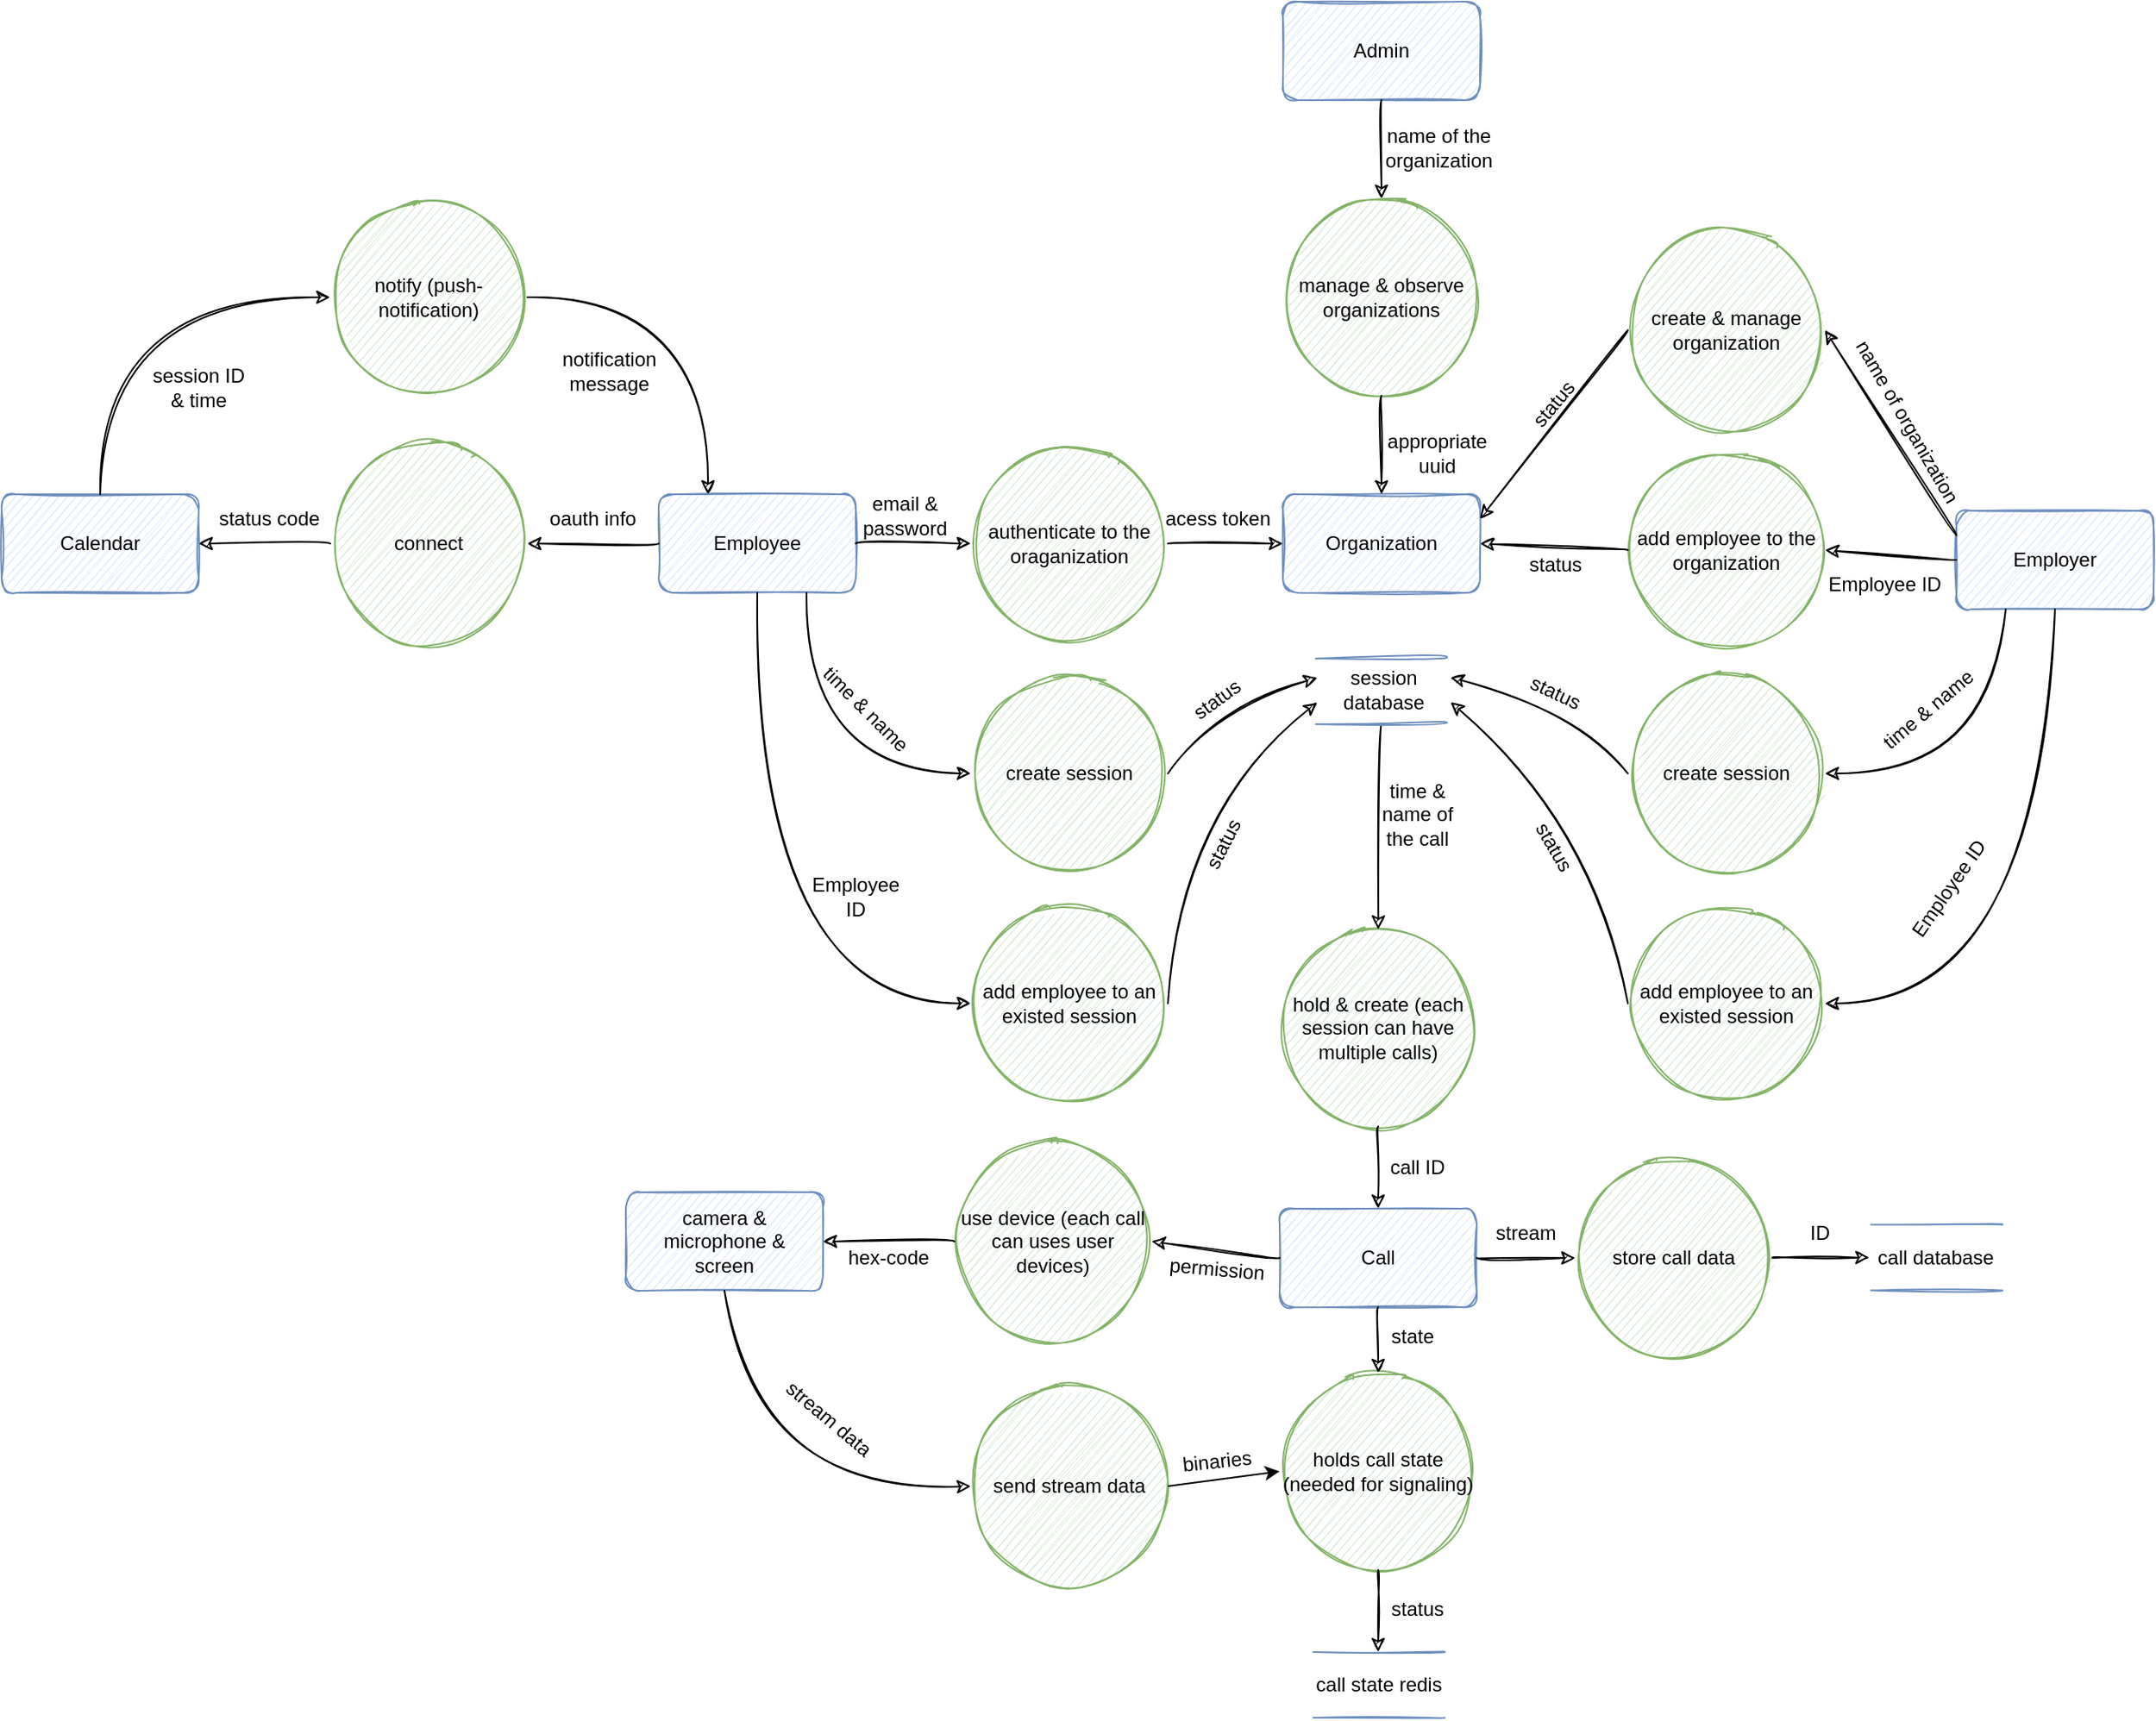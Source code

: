 <mxfile version="18.1.3" type="device"><diagram id="YySows1aSzzeRT33lZb8" name="Page-1"><mxGraphModel dx="2254" dy="1518" grid="1" gridSize="10" guides="1" tooltips="1" connect="1" arrows="1" fold="1" page="1" pageScale="1" pageWidth="850" pageHeight="1100" math="0" shadow="0"><root><mxCell id="0"/><mxCell id="1" parent="0"/><mxCell id="kUDlVowtm5K8os70cwyw-1" value="Admin" style="rounded=1;whiteSpace=wrap;html=1;sketch=1;fillColor=#dae8fc;strokeColor=#6c8ebf;" parent="1" vertex="1"><mxGeometry x="390" y="120" width="120" height="60" as="geometry"/></mxCell><mxCell id="kUDlVowtm5K8os70cwyw-2" value="Employee" style="rounded=1;whiteSpace=wrap;html=1;sketch=1;fillColor=#dae8fc;strokeColor=#6c8ebf;" parent="1" vertex="1"><mxGeometry x="10" y="420" width="120" height="60" as="geometry"/></mxCell><mxCell id="kUDlVowtm5K8os70cwyw-3" value="Employer" style="rounded=1;whiteSpace=wrap;html=1;sketch=1;fillColor=#dae8fc;strokeColor=#6c8ebf;" parent="1" vertex="1"><mxGeometry x="800" y="430" width="120" height="60" as="geometry"/></mxCell><mxCell id="kUDlVowtm5K8os70cwyw-4" value="Organization" style="rounded=1;whiteSpace=wrap;html=1;sketch=1;fillColor=#dae8fc;strokeColor=#6c8ebf;" parent="1" vertex="1"><mxGeometry x="390" y="420" width="120" height="60" as="geometry"/></mxCell><mxCell id="kUDlVowtm5K8os70cwyw-5" value="Calendar" style="rounded=1;whiteSpace=wrap;html=1;sketch=1;fillColor=#dae8fc;strokeColor=#6c8ebf;" parent="1" vertex="1"><mxGeometry x="-390" y="420" width="120" height="60" as="geometry"/></mxCell><mxCell id="kUDlVowtm5K8os70cwyw-6" value="manage &amp;amp; observe organizations" style="ellipse;whiteSpace=wrap;html=1;aspect=fixed;rounded=1;sketch=1;fillColor=#d5e8d4;strokeColor=#82b366;" parent="1" vertex="1"><mxGeometry x="390" y="240" width="120" height="120" as="geometry"/></mxCell><mxCell id="kUDlVowtm5K8os70cwyw-9" value="create &amp;amp; manage organization" style="ellipse;whiteSpace=wrap;html=1;aspect=fixed;rounded=1;sketch=1;fillColor=#d5e8d4;strokeColor=#82b366;" parent="1" vertex="1"><mxGeometry x="600" y="260" width="120" height="120" as="geometry"/></mxCell><mxCell id="kUDlVowtm5K8os70cwyw-10" value="name of the organization" style="text;html=1;strokeColor=none;fillColor=none;align=center;verticalAlign=middle;whiteSpace=wrap;rounded=0;sketch=1;" parent="1" vertex="1"><mxGeometry x="455" y="194" width="60" height="30" as="geometry"/></mxCell><mxCell id="kUDlVowtm5K8os70cwyw-11" value="name of organization" style="text;html=1;strokeColor=none;fillColor=none;align=center;verticalAlign=middle;whiteSpace=wrap;rounded=0;sketch=1;rotation=60;" parent="1" vertex="1"><mxGeometry x="710" y="361" width="120" height="30" as="geometry"/></mxCell><mxCell id="kUDlVowtm5K8os70cwyw-14" value="appropriate uuid" style="text;html=1;strokeColor=none;fillColor=none;align=center;verticalAlign=middle;whiteSpace=wrap;rounded=0;sketch=1;" parent="1" vertex="1"><mxGeometry x="454" y="380" width="60" height="30" as="geometry"/></mxCell><mxCell id="kUDlVowtm5K8os70cwyw-15" value="status" style="text;html=1;strokeColor=none;fillColor=none;align=center;verticalAlign=middle;whiteSpace=wrap;rounded=0;sketch=1;rotation=-50;" parent="1" vertex="1"><mxGeometry x="525" y="350" width="60" height="30" as="geometry"/></mxCell><mxCell id="kUDlVowtm5K8os70cwyw-16" value="" style="endArrow=classic;html=1;rounded=1;sketch=1;curved=1;entryX=1;entryY=0.5;entryDx=0;entryDy=0;exitX=0;exitY=0.25;exitDx=0;exitDy=0;" parent="1" source="kUDlVowtm5K8os70cwyw-3" target="kUDlVowtm5K8os70cwyw-9" edge="1"><mxGeometry width="50" height="50" relative="1" as="geometry"><mxPoint x="270" y="470" as="sourcePoint"/><mxPoint x="320" y="420" as="targetPoint"/></mxGeometry></mxCell><mxCell id="kUDlVowtm5K8os70cwyw-17" value="" style="endArrow=classic;html=1;rounded=1;sketch=1;curved=1;entryX=1;entryY=0.25;entryDx=0;entryDy=0;exitX=0;exitY=0.5;exitDx=0;exitDy=0;" parent="1" source="kUDlVowtm5K8os70cwyw-9" target="kUDlVowtm5K8os70cwyw-4" edge="1"><mxGeometry width="50" height="50" relative="1" as="geometry"><mxPoint x="280" y="480" as="sourcePoint"/><mxPoint x="330" y="430" as="targetPoint"/><Array as="points"/></mxGeometry></mxCell><mxCell id="kUDlVowtm5K8os70cwyw-18" value="" style="endArrow=classic;html=1;rounded=1;sketch=1;curved=1;entryX=0.5;entryY=0;entryDx=0;entryDy=0;exitX=0.5;exitY=1;exitDx=0;exitDy=0;" parent="1" source="kUDlVowtm5K8os70cwyw-1" target="kUDlVowtm5K8os70cwyw-6" edge="1"><mxGeometry width="50" height="50" relative="1" as="geometry"><mxPoint x="280" y="480" as="sourcePoint"/><mxPoint x="330" y="430" as="targetPoint"/></mxGeometry></mxCell><mxCell id="kUDlVowtm5K8os70cwyw-19" value="" style="endArrow=classic;html=1;rounded=1;sketch=1;curved=1;entryX=0.5;entryY=0;entryDx=0;entryDy=0;exitX=0.5;exitY=1;exitDx=0;exitDy=0;" parent="1" source="kUDlVowtm5K8os70cwyw-6" target="kUDlVowtm5K8os70cwyw-4" edge="1"><mxGeometry width="50" height="50" relative="1" as="geometry"><mxPoint x="290" y="490" as="sourcePoint"/><mxPoint x="340" y="440" as="targetPoint"/></mxGeometry></mxCell><mxCell id="kUDlVowtm5K8os70cwyw-26" value="Call" style="rounded=1;whiteSpace=wrap;html=1;sketch=1;fillColor=#dae8fc;strokeColor=#6c8ebf;" parent="1" vertex="1"><mxGeometry x="388" y="855" width="120" height="60" as="geometry"/></mxCell><mxCell id="kUDlVowtm5K8os70cwyw-28" value="create session" style="ellipse;whiteSpace=wrap;html=1;aspect=fixed;rounded=1;sketch=1;fillColor=#d5e8d4;strokeColor=#82b366;" parent="1" vertex="1"><mxGeometry x="200" y="530" width="120" height="120" as="geometry"/></mxCell><mxCell id="kUDlVowtm5K8os70cwyw-29" value="add employee to an existed session" style="ellipse;whiteSpace=wrap;html=1;aspect=fixed;rounded=1;sketch=1;fillColor=#d5e8d4;strokeColor=#82b366;" parent="1" vertex="1"><mxGeometry x="200" y="670" width="120" height="120" as="geometry"/></mxCell><mxCell id="kUDlVowtm5K8os70cwyw-30" value="" style="endArrow=classic;html=1;rounded=1;sketch=1;curved=1;exitX=0.75;exitY=1;exitDx=0;exitDy=0;entryX=0;entryY=0.5;entryDx=0;entryDy=0;" parent="1" source="kUDlVowtm5K8os70cwyw-2" target="kUDlVowtm5K8os70cwyw-28" edge="1"><mxGeometry width="50" height="50" relative="1" as="geometry"><mxPoint x="470" y="750" as="sourcePoint"/><mxPoint x="520" y="700" as="targetPoint"/><Array as="points"><mxPoint x="100" y="590"/></Array></mxGeometry></mxCell><mxCell id="kUDlVowtm5K8os70cwyw-31" value="" style="endArrow=classic;html=1;rounded=1;sketch=1;curved=1;exitX=1;exitY=0.5;exitDx=0;exitDy=0;entryX=0;entryY=0.25;entryDx=0;entryDy=0;" parent="1" source="kUDlVowtm5K8os70cwyw-28" target="kUDlVowtm5K8os70cwyw-71" edge="1"><mxGeometry width="50" height="50" relative="1" as="geometry"><mxPoint x="389" y="520" as="sourcePoint"/><mxPoint x="400" y="530" as="targetPoint"/><Array as="points"><mxPoint x="350" y="550"/></Array></mxGeometry></mxCell><mxCell id="kUDlVowtm5K8os70cwyw-32" value="time &amp;amp; name" style="text;html=1;strokeColor=none;fillColor=none;align=center;verticalAlign=middle;whiteSpace=wrap;rounded=0;sketch=1;rotation=45;" parent="1" vertex="1"><mxGeometry x="101" y="536" width="70" height="30" as="geometry"/></mxCell><mxCell id="kUDlVowtm5K8os70cwyw-33" value="status" style="text;html=1;strokeColor=none;fillColor=none;align=center;verticalAlign=middle;whiteSpace=wrap;rounded=0;sketch=1;rotation=-36;" parent="1" vertex="1"><mxGeometry x="320" y="530" width="60" height="30" as="geometry"/></mxCell><mxCell id="kUDlVowtm5K8os70cwyw-34" value="create session" style="ellipse;whiteSpace=wrap;html=1;aspect=fixed;rounded=1;sketch=1;fillColor=#d5e8d4;strokeColor=#82b366;" parent="1" vertex="1"><mxGeometry x="600" y="530" width="120" height="120" as="geometry"/></mxCell><mxCell id="kUDlVowtm5K8os70cwyw-35" value="" style="endArrow=classic;html=1;rounded=1;sketch=1;curved=1;exitX=0;exitY=0.5;exitDx=0;exitDy=0;entryX=1;entryY=0.25;entryDx=0;entryDy=0;" parent="1" source="kUDlVowtm5K8os70cwyw-34" target="kUDlVowtm5K8os70cwyw-71" edge="1"><mxGeometry width="50" height="50" relative="1" as="geometry"><mxPoint x="330" y="600" as="sourcePoint"/><mxPoint x="500" y="530" as="targetPoint"/><Array as="points"><mxPoint x="570" y="550"/></Array></mxGeometry></mxCell><mxCell id="kUDlVowtm5K8os70cwyw-37" value="" style="endArrow=classic;html=1;rounded=1;sketch=1;curved=1;exitX=0.25;exitY=1;exitDx=0;exitDy=0;entryX=1;entryY=0.5;entryDx=0;entryDy=0;" parent="1" source="kUDlVowtm5K8os70cwyw-3" target="kUDlVowtm5K8os70cwyw-34" edge="1"><mxGeometry width="50" height="50" relative="1" as="geometry"><mxPoint x="730" y="510" as="sourcePoint"/><mxPoint x="860" y="620" as="targetPoint"/><Array as="points"><mxPoint x="820" y="590"/></Array></mxGeometry></mxCell><mxCell id="kUDlVowtm5K8os70cwyw-38" value="time &amp;amp; name" style="text;html=1;strokeColor=none;fillColor=none;align=center;verticalAlign=middle;whiteSpace=wrap;rounded=0;sketch=1;rotation=-40;" parent="1" vertex="1"><mxGeometry x="743" y="536" width="80" height="30" as="geometry"/></mxCell><mxCell id="kUDlVowtm5K8os70cwyw-39" value="" style="endArrow=classic;html=1;rounded=1;sketch=1;curved=1;exitX=0.5;exitY=1;exitDx=0;exitDy=0;entryX=0;entryY=0.5;entryDx=0;entryDy=0;" parent="1" source="kUDlVowtm5K8os70cwyw-2" target="kUDlVowtm5K8os70cwyw-29" edge="1"><mxGeometry width="50" height="50" relative="1" as="geometry"><mxPoint x="110" y="490" as="sourcePoint"/><mxPoint x="210" y="600" as="targetPoint"/><Array as="points"><mxPoint x="70" y="730"/></Array></mxGeometry></mxCell><mxCell id="kUDlVowtm5K8os70cwyw-40" value="Employee ID" style="text;html=1;strokeColor=none;fillColor=none;align=center;verticalAlign=middle;whiteSpace=wrap;rounded=0;sketch=1;" parent="1" vertex="1"><mxGeometry x="100" y="650" width="60" height="30" as="geometry"/></mxCell><mxCell id="kUDlVowtm5K8os70cwyw-41" value="" style="endArrow=classic;html=1;rounded=1;sketch=1;curved=1;exitX=1;exitY=0.5;exitDx=0;exitDy=0;entryX=0;entryY=0.75;entryDx=0;entryDy=0;" parent="1" source="kUDlVowtm5K8os70cwyw-29" target="kUDlVowtm5K8os70cwyw-71" edge="1"><mxGeometry width="50" height="50" relative="1" as="geometry"><mxPoint x="330" y="600" as="sourcePoint"/><mxPoint x="400" y="550" as="targetPoint"/><Array as="points"><mxPoint x="330" y="610"/></Array></mxGeometry></mxCell><mxCell id="kUDlVowtm5K8os70cwyw-42" value="add employee to an existed session" style="ellipse;whiteSpace=wrap;html=1;aspect=fixed;rounded=1;sketch=1;fillColor=#d5e8d4;strokeColor=#82b366;" parent="1" vertex="1"><mxGeometry x="600" y="670" width="120" height="120" as="geometry"/></mxCell><mxCell id="kUDlVowtm5K8os70cwyw-43" value="" style="endArrow=classic;html=1;rounded=1;sketch=1;curved=1;exitX=0;exitY=0.5;exitDx=0;exitDy=0;entryX=1;entryY=0.75;entryDx=0;entryDy=0;" parent="1" source="kUDlVowtm5K8os70cwyw-42" target="kUDlVowtm5K8os70cwyw-71" edge="1"><mxGeometry width="50" height="50" relative="1" as="geometry"><mxPoint x="330" y="740" as="sourcePoint"/><mxPoint x="500" y="550" as="targetPoint"/><Array as="points"><mxPoint x="580" y="620"/></Array></mxGeometry></mxCell><mxCell id="kUDlVowtm5K8os70cwyw-46" value="" style="endArrow=classic;html=1;rounded=1;sketch=1;curved=1;exitX=0.5;exitY=1;exitDx=0;exitDy=0;entryX=1;entryY=0.5;entryDx=0;entryDy=0;" parent="1" source="kUDlVowtm5K8os70cwyw-3" target="kUDlVowtm5K8os70cwyw-42" edge="1"><mxGeometry width="50" height="50" relative="1" as="geometry"><mxPoint x="870" y="520" as="sourcePoint"/><mxPoint x="1000" y="770" as="targetPoint"/><Array as="points"><mxPoint x="850" y="730"/></Array></mxGeometry></mxCell><mxCell id="kUDlVowtm5K8os70cwyw-47" value="Employee ID" style="text;html=1;strokeColor=none;fillColor=none;align=center;verticalAlign=middle;whiteSpace=wrap;rounded=0;sketch=1;rotation=-55;" parent="1" vertex="1"><mxGeometry x="759" y="645" width="73" height="30" as="geometry"/></mxCell><mxCell id="kUDlVowtm5K8os70cwyw-48" value="hold &amp;amp; create (each session can have multiple calls)" style="ellipse;whiteSpace=wrap;html=1;aspect=fixed;rounded=1;sketch=1;fillColor=#d5e8d4;strokeColor=#82b366;" parent="1" vertex="1"><mxGeometry x="388" y="685" width="120" height="120" as="geometry"/></mxCell><mxCell id="kUDlVowtm5K8os70cwyw-49" value="" style="endArrow=classic;html=1;rounded=1;sketch=1;curved=1;exitX=0.5;exitY=1;exitDx=0;exitDy=0;entryX=0.5;entryY=0;entryDx=0;entryDy=0;" parent="1" source="kUDlVowtm5K8os70cwyw-48" target="kUDlVowtm5K8os70cwyw-26" edge="1"><mxGeometry width="50" height="50" relative="1" as="geometry"><mxPoint x="318" y="685" as="sourcePoint"/><mxPoint x="398" y="615" as="targetPoint"/><Array as="points"/></mxGeometry></mxCell><mxCell id="kUDlVowtm5K8os70cwyw-50" value="" style="endArrow=classic;html=1;rounded=1;sketch=1;curved=1;entryX=0.5;entryY=0;entryDx=0;entryDy=0;" parent="1" target="kUDlVowtm5K8os70cwyw-48" edge="1"><mxGeometry width="50" height="50" relative="1" as="geometry"><mxPoint x="450" y="560" as="sourcePoint"/><mxPoint x="470" y="920" as="targetPoint"/><Array as="points"/></mxGeometry></mxCell><mxCell id="kUDlVowtm5K8os70cwyw-51" value="time &amp;amp; name of the call" style="text;html=1;strokeColor=none;fillColor=none;align=center;verticalAlign=middle;whiteSpace=wrap;rounded=0;sketch=1;" parent="1" vertex="1"><mxGeometry x="443" y="600" width="58" height="30" as="geometry"/></mxCell><mxCell id="kUDlVowtm5K8os70cwyw-52" value="call ID" style="text;html=1;strokeColor=none;fillColor=none;align=center;verticalAlign=middle;whiteSpace=wrap;rounded=0;sketch=1;" parent="1" vertex="1"><mxGeometry x="442" y="815" width="60" height="30" as="geometry"/></mxCell><mxCell id="kUDlVowtm5K8os70cwyw-53" value="connect" style="ellipse;whiteSpace=wrap;html=1;aspect=fixed;rounded=1;sketch=1;fillColor=#d5e8d4;strokeColor=#82b366;" parent="1" vertex="1"><mxGeometry x="-190" y="390" width="120" height="120" as="geometry"/></mxCell><mxCell id="kUDlVowtm5K8os70cwyw-54" value="" style="endArrow=classic;html=1;rounded=1;sketch=1;curved=1;exitX=0;exitY=0.5;exitDx=0;exitDy=0;" parent="1" source="kUDlVowtm5K8os70cwyw-2" target="kUDlVowtm5K8os70cwyw-53" edge="1"><mxGeometry width="50" height="50" relative="1" as="geometry"><mxPoint x="-70" y="570" as="sourcePoint"/><mxPoint x="-20" y="520" as="targetPoint"/></mxGeometry></mxCell><mxCell id="kUDlVowtm5K8os70cwyw-55" value="" style="endArrow=classic;html=1;rounded=1;sketch=1;curved=1;exitX=0;exitY=0.5;exitDx=0;exitDy=0;entryX=1;entryY=0.5;entryDx=0;entryDy=0;" parent="1" source="kUDlVowtm5K8os70cwyw-53" target="kUDlVowtm5K8os70cwyw-5" edge="1"><mxGeometry width="50" height="50" relative="1" as="geometry"><mxPoint x="20" y="460" as="sourcePoint"/><mxPoint x="-60" y="460" as="targetPoint"/></mxGeometry></mxCell><mxCell id="kUDlVowtm5K8os70cwyw-56" value="oauth info" style="text;html=1;strokeColor=none;fillColor=none;align=center;verticalAlign=middle;whiteSpace=wrap;rounded=0;sketch=1;" parent="1" vertex="1"><mxGeometry x="-60" y="420" width="60" height="30" as="geometry"/></mxCell><mxCell id="kUDlVowtm5K8os70cwyw-57" value="status code" style="text;html=1;strokeColor=none;fillColor=none;align=center;verticalAlign=middle;whiteSpace=wrap;rounded=0;sketch=1;" parent="1" vertex="1"><mxGeometry x="-262" y="420" width="70" height="30" as="geometry"/></mxCell><mxCell id="kUDlVowtm5K8os70cwyw-58" value="notify (push-notification)" style="ellipse;whiteSpace=wrap;html=1;aspect=fixed;rounded=1;sketch=1;fillColor=#d5e8d4;strokeColor=#82b366;" parent="1" vertex="1"><mxGeometry x="-190" y="240" width="120" height="120" as="geometry"/></mxCell><mxCell id="kUDlVowtm5K8os70cwyw-59" value="" style="endArrow=classic;html=1;rounded=1;sketch=1;curved=1;exitX=0.5;exitY=0;exitDx=0;exitDy=0;entryX=0;entryY=0.5;entryDx=0;entryDy=0;" parent="1" source="kUDlVowtm5K8os70cwyw-5" target="kUDlVowtm5K8os70cwyw-58" edge="1"><mxGeometry width="50" height="50" relative="1" as="geometry"><mxPoint x="-110" y="470" as="sourcePoint"/><mxPoint x="-60" y="420" as="targetPoint"/><Array as="points"><mxPoint x="-330" y="300"/></Array></mxGeometry></mxCell><mxCell id="kUDlVowtm5K8os70cwyw-60" value="" style="endArrow=classic;html=1;rounded=1;sketch=1;curved=1;entryX=0.25;entryY=0;entryDx=0;entryDy=0;exitX=1;exitY=0.5;exitDx=0;exitDy=0;" parent="1" source="kUDlVowtm5K8os70cwyw-58" target="kUDlVowtm5K8os70cwyw-2" edge="1"><mxGeometry width="50" height="50" relative="1" as="geometry"><mxPoint x="-110" y="470" as="sourcePoint"/><mxPoint x="-60" y="420" as="targetPoint"/><Array as="points"><mxPoint x="40" y="300"/></Array></mxGeometry></mxCell><mxCell id="kUDlVowtm5K8os70cwyw-61" value="notification message" style="text;html=1;strokeColor=none;fillColor=none;align=center;verticalAlign=middle;whiteSpace=wrap;rounded=0;sketch=1;" parent="1" vertex="1"><mxGeometry x="-50" y="330" width="60" height="30" as="geometry"/></mxCell><mxCell id="kUDlVowtm5K8os70cwyw-62" value="session ID &amp;amp; time" style="text;html=1;strokeColor=none;fillColor=none;align=center;verticalAlign=middle;whiteSpace=wrap;rounded=0;sketch=1;" parent="1" vertex="1"><mxGeometry x="-300" y="340" width="60" height="30" as="geometry"/></mxCell><mxCell id="kUDlVowtm5K8os70cwyw-69" value="" style="endArrow=none;html=1;rounded=1;sketch=1;curved=1;fillColor=#dae8fc;strokeColor=#6c8ebf;" parent="1" edge="1"><mxGeometry width="50" height="50" relative="1" as="geometry"><mxPoint x="490" y="519" as="sourcePoint"/><mxPoint x="410" y="520" as="targetPoint"/></mxGeometry></mxCell><mxCell id="kUDlVowtm5K8os70cwyw-70" value="" style="endArrow=none;html=1;rounded=1;sketch=1;curved=1;fillColor=#dae8fc;strokeColor=#6c8ebf;" parent="1" edge="1"><mxGeometry width="50" height="50" relative="1" as="geometry"><mxPoint x="490" y="559" as="sourcePoint"/><mxPoint x="410" y="560" as="targetPoint"/></mxGeometry></mxCell><mxCell id="kUDlVowtm5K8os70cwyw-71" value="session database" style="text;html=1;strokeColor=none;fillColor=none;align=center;verticalAlign=middle;whiteSpace=wrap;rounded=0;sketch=1;" parent="1" vertex="1"><mxGeometry x="411" y="524.17" width="81" height="30" as="geometry"/></mxCell><mxCell id="kUDlVowtm5K8os70cwyw-72" value="status" style="text;html=1;strokeColor=none;fillColor=none;align=center;verticalAlign=middle;whiteSpace=wrap;rounded=0;sketch=1;rotation=-63;" parent="1" vertex="1"><mxGeometry x="324" y="618" width="60" height="30" as="geometry"/></mxCell><mxCell id="kUDlVowtm5K8os70cwyw-73" value="status" style="text;html=1;strokeColor=none;fillColor=none;align=center;verticalAlign=middle;whiteSpace=wrap;rounded=0;sketch=1;rotation=60;" parent="1" vertex="1"><mxGeometry x="525" y="620" width="60" height="30" as="geometry"/></mxCell><mxCell id="kUDlVowtm5K8os70cwyw-75" value="" style="endArrow=none;html=1;rounded=1;sketch=1;curved=1;fillColor=#dae8fc;strokeColor=#6c8ebf;" parent="1" edge="1"><mxGeometry width="50" height="50" relative="1" as="geometry"><mxPoint x="828" y="864.8" as="sourcePoint"/><mxPoint x="748" y="864.8" as="targetPoint"/></mxGeometry></mxCell><mxCell id="kUDlVowtm5K8os70cwyw-76" value="" style="endArrow=none;html=1;rounded=1;sketch=1;curved=1;fillColor=#dae8fc;strokeColor=#6c8ebf;" parent="1" edge="1"><mxGeometry width="50" height="50" relative="1" as="geometry"><mxPoint x="828" y="904.8" as="sourcePoint"/><mxPoint x="748" y="904.8" as="targetPoint"/></mxGeometry></mxCell><mxCell id="kUDlVowtm5K8os70cwyw-77" value="call database" style="text;html=1;strokeColor=none;fillColor=none;align=center;verticalAlign=middle;whiteSpace=wrap;rounded=0;sketch=1;" parent="1" vertex="1"><mxGeometry x="747" y="869.8" width="81" height="30" as="geometry"/></mxCell><mxCell id="kUDlVowtm5K8os70cwyw-78" value="store call data" style="ellipse;whiteSpace=wrap;html=1;aspect=fixed;rounded=1;sketch=1;fillColor=#d5e8d4;strokeColor=#82b366;" parent="1" vertex="1"><mxGeometry x="568" y="825" width="120" height="120" as="geometry"/></mxCell><mxCell id="kUDlVowtm5K8os70cwyw-79" value="" style="endArrow=classic;html=1;rounded=1;sketch=1;curved=1;exitX=1;exitY=0.5;exitDx=0;exitDy=0;entryX=0;entryY=0.5;entryDx=0;entryDy=0;" parent="1" source="kUDlVowtm5K8os70cwyw-26" target="kUDlVowtm5K8os70cwyw-78" edge="1"><mxGeometry width="50" height="50" relative="1" as="geometry"><mxPoint x="558" y="835" as="sourcePoint"/><mxPoint x="608" y="785" as="targetPoint"/></mxGeometry></mxCell><mxCell id="kUDlVowtm5K8os70cwyw-80" value="" style="endArrow=classic;html=1;rounded=1;sketch=1;curved=1;exitX=1;exitY=0.5;exitDx=0;exitDy=0;entryX=0;entryY=0.5;entryDx=0;entryDy=0;" parent="1" source="kUDlVowtm5K8os70cwyw-78" target="kUDlVowtm5K8os70cwyw-77" edge="1"><mxGeometry width="50" height="50" relative="1" as="geometry"><mxPoint x="518" y="895" as="sourcePoint"/><mxPoint x="578" y="895" as="targetPoint"/></mxGeometry></mxCell><mxCell id="kUDlVowtm5K8os70cwyw-81" value="stream" style="text;html=1;strokeColor=none;fillColor=none;align=center;verticalAlign=middle;whiteSpace=wrap;rounded=0;sketch=1;" parent="1" vertex="1"><mxGeometry x="508" y="855" width="60" height="30" as="geometry"/></mxCell><mxCell id="kUDlVowtm5K8os70cwyw-82" value="ID" style="text;html=1;strokeColor=none;fillColor=none;align=center;verticalAlign=middle;whiteSpace=wrap;rounded=0;sketch=1;" parent="1" vertex="1"><mxGeometry x="687" y="855" width="60" height="30" as="geometry"/></mxCell><mxCell id="kUDlVowtm5K8os70cwyw-83" value="use device (each call can uses user devices)" style="ellipse;whiteSpace=wrap;html=1;aspect=fixed;rounded=1;sketch=1;fillColor=#d5e8d4;strokeColor=#82b366;" parent="1" vertex="1"><mxGeometry x="190" y="815" width="120" height="120" as="geometry"/></mxCell><mxCell id="kUDlVowtm5K8os70cwyw-84" value="" style="endArrow=classic;html=1;rounded=1;sketch=1;curved=1;exitX=0;exitY=0.5;exitDx=0;exitDy=0;entryX=1;entryY=0.5;entryDx=0;entryDy=0;" parent="1" source="kUDlVowtm5K8os70cwyw-26" target="kUDlVowtm5K8os70cwyw-83" edge="1"><mxGeometry width="50" height="50" relative="1" as="geometry"><mxPoint x="308" y="855" as="sourcePoint"/><mxPoint x="358" y="805" as="targetPoint"/></mxGeometry></mxCell><mxCell id="kUDlVowtm5K8os70cwyw-85" value="camera &amp;amp; &lt;br&gt;microphone &amp;amp;&lt;br&gt;screen" style="rounded=1;whiteSpace=wrap;html=1;sketch=1;fillColor=#dae8fc;strokeColor=#6c8ebf;" parent="1" vertex="1"><mxGeometry x="-10" y="845" width="120" height="60" as="geometry"/></mxCell><mxCell id="kUDlVowtm5K8os70cwyw-86" value="permission" style="text;html=1;strokeColor=none;fillColor=none;align=center;verticalAlign=middle;whiteSpace=wrap;rounded=0;sketch=1;rotation=5;" parent="1" vertex="1"><mxGeometry x="320" y="877" width="60" height="30" as="geometry"/></mxCell><mxCell id="kUDlVowtm5K8os70cwyw-87" value="" style="endArrow=classic;html=1;rounded=1;sketch=1;curved=1;exitX=0;exitY=0.5;exitDx=0;exitDy=0;entryX=1;entryY=0.5;entryDx=0;entryDy=0;" parent="1" source="kUDlVowtm5K8os70cwyw-83" target="kUDlVowtm5K8os70cwyw-85" edge="1"><mxGeometry width="50" height="50" relative="1" as="geometry"><mxPoint x="238" y="895" as="sourcePoint"/><mxPoint x="288" y="845" as="targetPoint"/></mxGeometry></mxCell><mxCell id="kUDlVowtm5K8os70cwyw-88" value="hex-code" style="text;html=1;strokeColor=none;fillColor=none;align=center;verticalAlign=middle;whiteSpace=wrap;rounded=0;sketch=1;" parent="1" vertex="1"><mxGeometry x="120" y="869.8" width="60" height="30" as="geometry"/></mxCell><mxCell id="kUDlVowtm5K8os70cwyw-89" value="authenticate to the oraganization" style="ellipse;whiteSpace=wrap;html=1;aspect=fixed;rounded=1;sketch=1;fillColor=#d5e8d4;strokeColor=#82b366;" parent="1" vertex="1"><mxGeometry x="200" y="390" width="120" height="120" as="geometry"/></mxCell><mxCell id="kUDlVowtm5K8os70cwyw-90" value="" style="endArrow=classic;html=1;rounded=1;sketch=1;curved=1;exitX=1;exitY=0.5;exitDx=0;exitDy=0;entryX=0;entryY=0.5;entryDx=0;entryDy=0;" parent="1" source="kUDlVowtm5K8os70cwyw-2" target="kUDlVowtm5K8os70cwyw-89" edge="1"><mxGeometry width="50" height="50" relative="1" as="geometry"><mxPoint x="240" y="450" as="sourcePoint"/><mxPoint x="290" y="400" as="targetPoint"/><Array as="points"/></mxGeometry></mxCell><mxCell id="kUDlVowtm5K8os70cwyw-91" value="email &amp;amp; password" style="text;html=1;strokeColor=none;fillColor=none;align=center;verticalAlign=middle;whiteSpace=wrap;rounded=0;sketch=1;" parent="1" vertex="1"><mxGeometry x="130" y="418" width="60" height="30" as="geometry"/></mxCell><mxCell id="kUDlVowtm5K8os70cwyw-92" value="acess token" style="text;html=1;strokeColor=none;fillColor=none;align=center;verticalAlign=middle;whiteSpace=wrap;rounded=0;sketch=1;rotation=0;" parent="1" vertex="1"><mxGeometry x="312.5" y="420" width="75" height="30" as="geometry"/></mxCell><mxCell id="kUDlVowtm5K8os70cwyw-93" value="" style="endArrow=classic;html=1;rounded=1;sketch=1;curved=1;entryX=0;entryY=0.5;entryDx=0;entryDy=0;exitX=1;exitY=0.5;exitDx=0;exitDy=0;" parent="1" source="kUDlVowtm5K8os70cwyw-89" target="kUDlVowtm5K8os70cwyw-4" edge="1"><mxGeometry width="50" height="50" relative="1" as="geometry"><mxPoint x="610" y="460" as="sourcePoint"/><mxPoint x="520" y="460" as="targetPoint"/><Array as="points"/></mxGeometry></mxCell><mxCell id="kUDlVowtm5K8os70cwyw-94" value="holds call state (needed for signaling)" style="ellipse;whiteSpace=wrap;html=1;aspect=fixed;rounded=1;sketch=1;fillColor=#d5e8d4;strokeColor=#82b366;" parent="1" vertex="1"><mxGeometry x="388" y="955" width="120" height="120" as="geometry"/></mxCell><mxCell id="kUDlVowtm5K8os70cwyw-95" value="" style="endArrow=none;html=1;rounded=1;sketch=1;curved=1;fillColor=#dae8fc;strokeColor=#6c8ebf;" parent="1" edge="1"><mxGeometry width="50" height="50" relative="1" as="geometry"><mxPoint x="488.5" y="1125.0" as="sourcePoint"/><mxPoint x="408.5" y="1125.0" as="targetPoint"/></mxGeometry></mxCell><mxCell id="kUDlVowtm5K8os70cwyw-96" value="" style="endArrow=none;html=1;rounded=1;sketch=1;curved=1;fillColor=#dae8fc;strokeColor=#6c8ebf;" parent="1" edge="1"><mxGeometry width="50" height="50" relative="1" as="geometry"><mxPoint x="488.5" y="1165.0" as="sourcePoint"/><mxPoint x="408.5" y="1165.0" as="targetPoint"/></mxGeometry></mxCell><mxCell id="kUDlVowtm5K8os70cwyw-97" value="call state redis" style="text;html=1;strokeColor=none;fillColor=none;align=center;verticalAlign=middle;whiteSpace=wrap;rounded=0;sketch=1;" parent="1" vertex="1"><mxGeometry x="407.5" y="1130" width="81" height="30" as="geometry"/></mxCell><mxCell id="kUDlVowtm5K8os70cwyw-98" value="" style="endArrow=classic;html=1;rounded=1;sketch=1;curved=1;exitX=0.5;exitY=1;exitDx=0;exitDy=0;entryX=0.5;entryY=0;entryDx=0;entryDy=0;" parent="1" source="kUDlVowtm5K8os70cwyw-26" target="kUDlVowtm5K8os70cwyw-94" edge="1"><mxGeometry width="50" height="50" relative="1" as="geometry"><mxPoint x="448" y="1055" as="sourcePoint"/><mxPoint x="498" y="1005" as="targetPoint"/></mxGeometry></mxCell><mxCell id="kUDlVowtm5K8os70cwyw-99" value="" style="endArrow=classic;html=1;rounded=1;sketch=1;curved=1;exitX=0.5;exitY=1;exitDx=0;exitDy=0;" parent="1" source="kUDlVowtm5K8os70cwyw-94" edge="1"><mxGeometry width="50" height="50" relative="1" as="geometry"><mxPoint x="458" y="925" as="sourcePoint"/><mxPoint x="448" y="1125" as="targetPoint"/></mxGeometry></mxCell><mxCell id="kUDlVowtm5K8os70cwyw-100" value="state" style="text;html=1;strokeColor=none;fillColor=none;align=center;verticalAlign=middle;whiteSpace=wrap;rounded=0;sketch=1;" parent="1" vertex="1"><mxGeometry x="439" y="918" width="60" height="30" as="geometry"/></mxCell><mxCell id="kUDlVowtm5K8os70cwyw-101" value="status" style="text;html=1;strokeColor=none;fillColor=none;align=center;verticalAlign=middle;whiteSpace=wrap;rounded=0;sketch=1;" parent="1" vertex="1"><mxGeometry x="442" y="1084" width="60" height="30" as="geometry"/></mxCell><mxCell id="nMqYbRh-AS6utqHicAiY-1" value="status" style="text;html=1;strokeColor=none;fillColor=none;align=center;verticalAlign=middle;whiteSpace=wrap;rounded=0;sketch=1;rotation=25;" parent="1" vertex="1"><mxGeometry x="526" y="526" width="60" height="30" as="geometry"/></mxCell><mxCell id="nMqYbRh-AS6utqHicAiY-2" value="add employee to the organization" style="ellipse;whiteSpace=wrap;html=1;aspect=fixed;rounded=1;sketch=1;fillColor=#d5e8d4;strokeColor=#82b366;" parent="1" vertex="1"><mxGeometry x="600" y="394" width="120" height="120" as="geometry"/></mxCell><mxCell id="nMqYbRh-AS6utqHicAiY-3" value="" style="endArrow=classic;html=1;rounded=1;sketch=1;curved=1;exitX=0;exitY=0.5;exitDx=0;exitDy=0;entryX=1;entryY=0.5;entryDx=0;entryDy=0;" parent="1" source="nMqYbRh-AS6utqHicAiY-2" target="kUDlVowtm5K8os70cwyw-4" edge="1"><mxGeometry width="50" height="50" relative="1" as="geometry"><mxPoint x="320" y="450" as="sourcePoint"/><mxPoint x="520" y="460" as="targetPoint"/></mxGeometry></mxCell><mxCell id="nMqYbRh-AS6utqHicAiY-4" value="" style="endArrow=classic;html=1;rounded=1;sketch=1;curved=1;entryX=1;entryY=0.5;entryDx=0;entryDy=0;exitX=0;exitY=0.5;exitDx=0;exitDy=0;" parent="1" source="kUDlVowtm5K8os70cwyw-3" target="nMqYbRh-AS6utqHicAiY-2" edge="1"><mxGeometry width="50" height="50" relative="1" as="geometry"><mxPoint x="130" y="450" as="sourcePoint"/><mxPoint x="200" y="450" as="targetPoint"/></mxGeometry></mxCell><mxCell id="nMqYbRh-AS6utqHicAiY-5" value="status" style="text;html=1;strokeColor=none;fillColor=none;align=center;verticalAlign=middle;whiteSpace=wrap;rounded=0;sketch=1;rotation=0;" parent="1" vertex="1"><mxGeometry x="526" y="448" width="60" height="30" as="geometry"/></mxCell><mxCell id="nMqYbRh-AS6utqHicAiY-6" value="Employee ID" style="text;html=1;strokeColor=none;fillColor=none;align=center;verticalAlign=middle;whiteSpace=wrap;rounded=0;sketch=1;" parent="1" vertex="1"><mxGeometry x="720" y="460" width="73" height="30" as="geometry"/></mxCell><mxCell id="-00jdcO4EGPMJwGuqulF-1" value="send stream data" style="ellipse;whiteSpace=wrap;html=1;aspect=fixed;rounded=1;sketch=1;fillColor=#d5e8d4;strokeColor=#82b366;" vertex="1" parent="1"><mxGeometry x="200" y="964" width="120" height="120" as="geometry"/></mxCell><mxCell id="-00jdcO4EGPMJwGuqulF-2" value="" style="endArrow=classic;html=1;rounded=1;sketch=1;curved=1;exitX=0.5;exitY=1;exitDx=0;exitDy=0;entryX=0;entryY=0.5;entryDx=0;entryDy=0;" edge="1" parent="1" source="kUDlVowtm5K8os70cwyw-85" target="-00jdcO4EGPMJwGuqulF-1"><mxGeometry width="50" height="50" relative="1" as="geometry"><mxPoint x="70" y="720" as="sourcePoint"/><mxPoint x="200" y="970" as="targetPoint"/><Array as="points"><mxPoint x="70" y="1030"/></Array></mxGeometry></mxCell><mxCell id="-00jdcO4EGPMJwGuqulF-3" value="stream data" style="text;html=1;strokeColor=none;fillColor=none;align=center;verticalAlign=middle;whiteSpace=wrap;rounded=0;sketch=1;rotation=40;" vertex="1" parent="1"><mxGeometry x="78.54" y="967.54" width="70" height="30" as="geometry"/></mxCell><mxCell id="-00jdcO4EGPMJwGuqulF-4" value="" style="endArrow=classic;html=1;rounded=0;entryX=0;entryY=0.5;entryDx=0;entryDy=0;exitX=1;exitY=0.5;exitDx=0;exitDy=0;" edge="1" parent="1" source="-00jdcO4EGPMJwGuqulF-1" target="kUDlVowtm5K8os70cwyw-94"><mxGeometry width="50" height="50" relative="1" as="geometry"><mxPoint x="310" y="1060" as="sourcePoint"/><mxPoint x="360" y="1010" as="targetPoint"/></mxGeometry></mxCell><mxCell id="-00jdcO4EGPMJwGuqulF-5" value="binaries" style="text;html=1;strokeColor=none;fillColor=none;align=center;verticalAlign=middle;whiteSpace=wrap;rounded=0;sketch=1;rotation=-6;" vertex="1" parent="1"><mxGeometry x="320" y="994" width="60" height="30" as="geometry"/></mxCell></root></mxGraphModel></diagram></mxfile>
